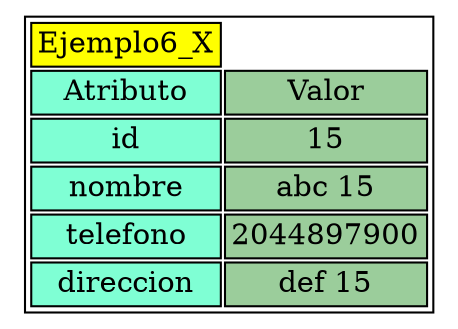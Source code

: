 digraph Ejemplo6_X {
node[shape=plaintext];
T[label=<
<table border="1" cellborder ="1">
<tr><td bgcolor="yellow">Ejemplo6_X</td></tr>
<tr><td bgcolor="aquamarine">Atributo</td><td bgcolor="darkseagreen3">Valor</td></tr>
<tr><td bgcolor="aquamarine">id</td><td bgcolor="darkseagreen3">15</td></tr>
<tr><td bgcolor="aquamarine">nombre</td><td bgcolor="darkseagreen3">abc 15</td></tr>
<tr><td bgcolor="aquamarine">telefono</td><td bgcolor="darkseagreen3">2044897900</td></tr>
<tr><td bgcolor="aquamarine">direccion</td><td bgcolor="darkseagreen3">def 15</td></tr>
</table>>];
}
